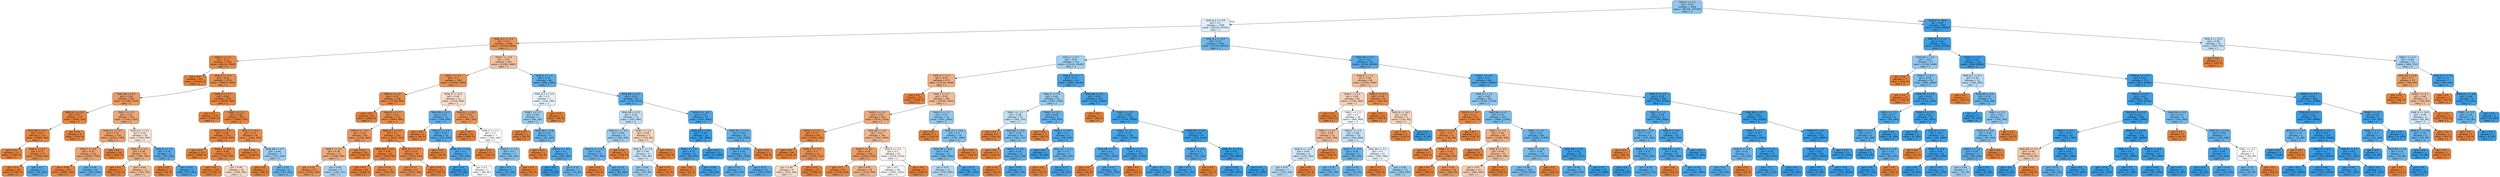 digraph Tree {
node [shape=box, style="filled, rounded", color="black", fontname=helvetica] ;
edge [fontname=helvetica] ;
0 [label="TASK_E <= 2.5\ngini = 0.42\nsamples = 4264\nvalue = [85700, 197760]\nclass = 3", fillcolor="#8fc7f0"] ;
1 [label="TASK_N_S <= 0.9\ngini = 0.5\nsamples = 3399\nvalue = [83200, 99760]\nclass = 3", fillcolor="#deeffb"] ;
0 -> 1 [labeldistance=2.5, labelangle=45, headlabel="True"] ;
2 [label="TASK_N_S <= 0.3\ngini = 0.24\nsamples = 1936\nvalue = [59500, 9840]\nclass = 1", fillcolor="#e9965a"] ;
1 -> 2 ;
3 [label="TASK_E <= 1.5\ngini = 0.11\nsamples = 1481\nvalue = [46220, 2960]\nclass = 1", fillcolor="#e78946"] ;
2 -> 3 ;
4 [label="gini = 0.0\nsamples = 471\nvalue = [15400, 0]\nclass = 1", fillcolor="#e58139"] ;
3 -> 4 ;
5 [label="TASK_R <= -0.5\ngini = 0.16\nsamples = 1010\nvalue = [30820, 2960]\nclass = 1", fillcolor="#e78d4c"] ;
3 -> 5 ;
6 [label="TASK_RN <= 0.7\ngini = 0.28\nsamples = 381\nvalue = [11380, 2320]\nclass = 1", fillcolor="#ea9b61"] ;
5 -> 6 ;
7 [label="TASK_N_L <= 0.1\ngini = 0.07\nsamples = 127\nvalue = [4100, 160]\nclass = 1", fillcolor="#e68641"] ;
6 -> 7 ;
8 [label="TASK_RN <= 0.5\ngini = 0.07\nsamples = 123\nvalue = [3980, 160]\nclass = 1", fillcolor="#e68641"] ;
7 -> 8 ;
9 [label="gini = 0.0\nsamples = 71\nvalue = [2180, 0]\nclass = 1", fillcolor="#e58139"] ;
8 -> 9 ;
10 [label="TASK_F <= 0.7\ngini = 0.15\nsamples = 52\nvalue = [1800, 160]\nclass = 1", fillcolor="#e78c4b"] ;
8 -> 10 ;
11 [label="gini = 0.0\nsamples = 49\nvalue = [1780, 0]\nclass = 1", fillcolor="#e58139"] ;
10 -> 11 ;
12 [label="gini = 0.2\nsamples = 3\nvalue = [20, 160]\nclass = 3", fillcolor="#52a9e8"] ;
10 -> 12 ;
13 [label="gini = 0.0\nsamples = 4\nvalue = [120, 0]\nclass = 1", fillcolor="#e58139"] ;
7 -> 13 ;
14 [label="TASK_I <= 2.5\ngini = 0.35\nsamples = 254\nvalue = [7280, 2160]\nclass = 1", fillcolor="#eda674"] ;
6 -> 14 ;
15 [label="TASK_N_L <= 0.1\ngini = 0.33\nsamples = 234\nvalue = [6780, 1760]\nclass = 1", fillcolor="#eca26c"] ;
14 -> 15 ;
16 [label="TASK_F <= 0.6\ngini = 0.35\nsamples = 216\nvalue = [6180, 1760]\nclass = 1", fillcolor="#eca571"] ;
15 -> 16 ;
17 [label="gini = 0.05\nsamples = 191\nvalue = [5840, 160]\nclass = 1", fillcolor="#e6843e"] ;
16 -> 17 ;
18 [label="gini = 0.29\nsamples = 25\nvalue = [340, 1600]\nclass = 3", fillcolor="#63b2eb"] ;
16 -> 18 ;
19 [label="gini = 0.0\nsamples = 18\nvalue = [600, 0]\nclass = 1", fillcolor="#e58139"] ;
15 -> 19 ;
20 [label="TASK_N_S <= 0.1\ngini = 0.49\nsamples = 20\nvalue = [500, 400]\nclass = 1", fillcolor="#fae6d7"] ;
14 -> 20 ;
21 [label="TASK_D <= 1.5\ngini = 0.38\nsamples = 16\nvalue = [460, 160]\nclass = 1", fillcolor="#eead7e"] ;
20 -> 21 ;
22 [label="gini = 0.0\nsamples = 5\nvalue = [140, 0]\nclass = 1", fillcolor="#e58139"] ;
21 -> 22 ;
23 [label="gini = 0.44\nsamples = 11\nvalue = [320, 160]\nclass = 1", fillcolor="#f2c09c"] ;
21 -> 23 ;
24 [label="TASK_D <= 1.5\ngini = 0.24\nsamples = 4\nvalue = [40, 240]\nclass = 3", fillcolor="#5aade9"] ;
20 -> 24 ;
25 [label="gini = 0.0\nsamples = 1\nvalue = [20, 0]\nclass = 1", fillcolor="#e58139"] ;
24 -> 25 ;
26 [label="gini = 0.14\nsamples = 3\nvalue = [20, 240]\nclass = 3", fillcolor="#49a5e7"] ;
24 -> 26 ;
27 [label="TASK_D <= 1.5\ngini = 0.06\nsamples = 629\nvalue = [19440, 640]\nclass = 1", fillcolor="#e68540"] ;
5 -> 27 ;
28 [label="gini = 0.0\nsamples = 179\nvalue = [5460, 0]\nclass = 1", fillcolor="#e58139"] ;
27 -> 28 ;
29 [label="TASK_I <= 2.5\ngini = 0.08\nsamples = 450\nvalue = [13980, 640]\nclass = 1", fillcolor="#e68742"] ;
27 -> 29 ;
30 [label="TASK_R <= 0.5\ngini = 0.06\nsamples = 372\nvalue = [11620, 400]\nclass = 1", fillcolor="#e68540"] ;
29 -> 30 ;
31 [label="gini = 0.0\nsamples = 117\nvalue = [3840, 0]\nclass = 1", fillcolor="#e58139"] ;
30 -> 31 ;
32 [label="TASK_F <= 0.9\ngini = 0.09\nsamples = 255\nvalue = [7780, 400]\nclass = 1", fillcolor="#e68743"] ;
30 -> 32 ;
33 [label="gini = 0.0\nsamples = 236\nvalue = [7220, 0]\nclass = 1", fillcolor="#e58139"] ;
32 -> 33 ;
34 [label="gini = 0.49\nsamples = 19\nvalue = [560, 400]\nclass = 1", fillcolor="#f8dbc6"] ;
32 -> 34 ;
35 [label="TASK_F <= 0.8\ngini = 0.17\nsamples = 78\nvalue = [2360, 240]\nclass = 1", fillcolor="#e88e4d"] ;
29 -> 35 ;
36 [label="gini = 0.0\nsamples = 71\nvalue = [2240, 0]\nclass = 1", fillcolor="#e58139"] ;
35 -> 36 ;
37 [label="TASK_RN <= 0.7\ngini = 0.44\nsamples = 7\nvalue = [120, 240]\nclass = 3", fillcolor="#9ccef2"] ;
35 -> 37 ;
38 [label="gini = 0.0\nsamples = 1\nvalue = [60, 0]\nclass = 1", fillcolor="#e58139"] ;
37 -> 38 ;
39 [label="gini = 0.32\nsamples = 6\nvalue = [60, 240]\nclass = 3", fillcolor="#6ab6ec"] ;
37 -> 39 ;
40 [label="TASK_F <= 0.9\ngini = 0.45\nsamples = 455\nvalue = [13280, 6880]\nclass = 1", fillcolor="#f2c2a0"] ;
2 -> 40 ;
41 [label="TASK_I <= 2.5\ngini = 0.2\nsamples = 389\nvalue = [12400, 1600]\nclass = 1", fillcolor="#e89153"] ;
40 -> 41 ;
42 [label="TASK_E <= 1.5\ngini = 0.12\nsamples = 348\nvalue = [11300, 800]\nclass = 1", fillcolor="#e78a47"] ;
41 -> 42 ;
43 [label="gini = 0.0\nsamples = 78\nvalue = [2660, 0]\nclass = 1", fillcolor="#e58139"] ;
42 -> 43 ;
44 [label="TASK_D <= 1.5\ngini = 0.16\nsamples = 270\nvalue = [8640, 800]\nclass = 1", fillcolor="#e78d4b"] ;
42 -> 44 ;
45 [label="TASK_R <= -0.5\ngini = 0.26\nsamples = 89\nvalue = [2700, 480]\nclass = 1", fillcolor="#ea975c"] ;
44 -> 45 ;
46 [label="TASK_F <= 0.1\ngini = 0.38\nsamples = 51\nvalue = [1380, 480]\nclass = 1", fillcolor="#eead7e"] ;
45 -> 46 ;
47 [label="gini = 0.21\nsamples = 42\nvalue = [1200, 160]\nclass = 1", fillcolor="#e89253"] ;
46 -> 47 ;
48 [label="gini = 0.46\nsamples = 9\nvalue = [180, 320]\nclass = 3", fillcolor="#a8d4f4"] ;
46 -> 48 ;
49 [label="gini = 0.0\nsamples = 38\nvalue = [1320, 0]\nclass = 1", fillcolor="#e58139"] ;
45 -> 49 ;
50 [label="TASK_N_L <= 0.1\ngini = 0.1\nsamples = 181\nvalue = [5940, 320]\nclass = 1", fillcolor="#e68844"] ;
44 -> 50 ;
51 [label="TASK_RN <= 0.9\ngini = 0.05\nsamples = 92\nvalue = [2920, 80]\nclass = 1", fillcolor="#e6843e"] ;
50 -> 51 ;
52 [label="gini = 0.0\nsamples = 63\nvalue = [1960, 0]\nclass = 1", fillcolor="#e58139"] ;
51 -> 52 ;
53 [label="gini = 0.14\nsamples = 29\nvalue = [960, 80]\nclass = 1", fillcolor="#e78c49"] ;
51 -> 53 ;
54 [label="TASK_N_S <= 0.7\ngini = 0.14\nsamples = 89\nvalue = [3020, 240]\nclass = 1", fillcolor="#e78b49"] ;
50 -> 54 ;
55 [label="gini = 0.17\nsamples = 67\nvalue = [2320, 240]\nclass = 1", fillcolor="#e88e4d"] ;
54 -> 55 ;
56 [label="gini = 0.0\nsamples = 22\nvalue = [700, 0]\nclass = 1", fillcolor="#e58139"] ;
54 -> 56 ;
57 [label="TASK_R <= -0.5\ngini = 0.49\nsamples = 41\nvalue = [1100, 800]\nclass = 1", fillcolor="#f8ddc9"] ;
41 -> 57 ;
58 [label="TASK_RN <= 0.7\ngini = 0.29\nsamples = 12\nvalue = [140, 640]\nclass = 3", fillcolor="#64b2eb"] ;
57 -> 58 ;
59 [label="gini = 0.0\nsamples = 2\nvalue = [40, 0]\nclass = 1", fillcolor="#e58139"] ;
58 -> 59 ;
60 [label="TASK_D <= 1.5\ngini = 0.23\nsamples = 10\nvalue = [100, 640]\nclass = 3", fillcolor="#58ace9"] ;
58 -> 60 ;
61 [label="gini = 0.0\nsamples = 1\nvalue = [20, 0]\nclass = 1", fillcolor="#e58139"] ;
60 -> 61 ;
62 [label="TASK_N_S <= 0.5\ngini = 0.2\nsamples = 9\nvalue = [80, 640]\nclass = 3", fillcolor="#52a9e8"] ;
60 -> 62 ;
63 [label="gini = 0.0\nsamples = 4\nvalue = [0, 560]\nclass = 3", fillcolor="#399de5"] ;
62 -> 63 ;
64 [label="gini = 0.5\nsamples = 5\nvalue = [80, 80]\nclass = 1", fillcolor="#ffffff"] ;
62 -> 64 ;
65 [label="TASK_N_L <= 0.3\ngini = 0.24\nsamples = 29\nvalue = [960, 160]\nclass = 1", fillcolor="#e9965a"] ;
57 -> 65 ;
66 [label="gini = 0.0\nsamples = 22\nvalue = [800, 0]\nclass = 1", fillcolor="#e58139"] ;
65 -> 66 ;
67 [label="TASK_E <= 1.5\ngini = 0.5\nsamples = 7\nvalue = [160, 160]\nclass = 1", fillcolor="#ffffff"] ;
65 -> 67 ;
68 [label="gini = 0.0\nsamples = 3\nvalue = [100, 0]\nclass = 1", fillcolor="#e58139"] ;
67 -> 68 ;
69 [label="TASK_R <= 1.5\ngini = 0.4\nsamples = 4\nvalue = [60, 160]\nclass = 3", fillcolor="#83c2ef"] ;
67 -> 69 ;
70 [label="gini = 0.2\nsamples = 2\nvalue = [20, 160]\nclass = 3", fillcolor="#52a9e8"] ;
69 -> 70 ;
71 [label="gini = 0.0\nsamples = 2\nvalue = [40, 0]\nclass = 1", fillcolor="#e58139"] ;
69 -> 71 ;
72 [label="TASK_D <= 1.5\ngini = 0.24\nsamples = 66\nvalue = [880, 5280]\nclass = 3", fillcolor="#5aade9"] ;
40 -> 72 ;
73 [label="TASK_N_S <= 0.5\ngini = 0.5\nsamples = 7\nvalue = [140, 160]\nclass = 3", fillcolor="#e6f3fc"] ;
72 -> 73 ;
74 [label="TASK_I <= 1.5\ngini = 0.44\nsamples = 5\nvalue = [80, 160]\nclass = 3", fillcolor="#9ccef2"] ;
73 -> 74 ;
75 [label="gini = 0.0\nsamples = 1\nvalue = [40, 0]\nclass = 1", fillcolor="#e58139"] ;
74 -> 75 ;
76 [label="TASK_RN <= 0.8\ngini = 0.32\nsamples = 4\nvalue = [40, 160]\nclass = 3", fillcolor="#6ab6ec"] ;
74 -> 76 ;
77 [label="gini = 0.0\nsamples = 1\nvalue = [20, 0]\nclass = 1", fillcolor="#e58139"] ;
76 -> 77 ;
78 [label="TASK_R <= -0.5\ngini = 0.2\nsamples = 3\nvalue = [20, 160]\nclass = 3", fillcolor="#52a9e8"] ;
76 -> 78 ;
79 [label="gini = 0.0\nsamples = 1\nvalue = [0, 80]\nclass = 3", fillcolor="#399de5"] ;
78 -> 79 ;
80 [label="gini = 0.32\nsamples = 2\nvalue = [20, 80]\nclass = 3", fillcolor="#6ab6ec"] ;
78 -> 80 ;
81 [label="gini = 0.0\nsamples = 2\nvalue = [60, 0]\nclass = 1", fillcolor="#e58139"] ;
73 -> 81 ;
82 [label="TASK_RN <= 0.7\ngini = 0.22\nsamples = 59\nvalue = [740, 5120]\nclass = 3", fillcolor="#56abe9"] ;
72 -> 82 ;
83 [label="TASK_RN <= 0.5\ngini = 0.48\nsamples = 14\nvalue = [320, 480]\nclass = 3", fillcolor="#bddef6"] ;
82 -> 83 ;
84 [label="TASK_N_L <= 0.1\ngini = 0.44\nsamples = 9\nvalue = [200, 400]\nclass = 3", fillcolor="#9ccef2"] ;
83 -> 84 ;
85 [label="TASK_N_S <= 0.5\ngini = 0.32\nsamples = 6\nvalue = [100, 400]\nclass = 3", fillcolor="#6ab6ec"] ;
84 -> 85 ;
86 [label="gini = 0.0\nsamples = 2\nvalue = [40, 0]\nclass = 1", fillcolor="#e58139"] ;
85 -> 86 ;
87 [label="gini = 0.23\nsamples = 4\nvalue = [60, 400]\nclass = 3", fillcolor="#57ace9"] ;
85 -> 87 ;
88 [label="gini = 0.0\nsamples = 3\nvalue = [100, 0]\nclass = 1", fillcolor="#e58139"] ;
84 -> 88 ;
89 [label="TASK_I <= 2.5\ngini = 0.48\nsamples = 5\nvalue = [120, 80]\nclass = 1", fillcolor="#f6d5bd"] ;
83 -> 89 ;
90 [label="TASK_N_S <= 0.5\ngini = 0.49\nsamples = 4\nvalue = [60, 80]\nclass = 3", fillcolor="#cee6f8"] ;
89 -> 90 ;
91 [label="gini = 0.44\nsamples = 3\nvalue = [40, 80]\nclass = 3", fillcolor="#9ccef2"] ;
90 -> 91 ;
92 [label="gini = 0.0\nsamples = 1\nvalue = [20, 0]\nclass = 1", fillcolor="#e58139"] ;
90 -> 92 ;
93 [label="gini = 0.0\nsamples = 1\nvalue = [60, 0]\nclass = 1", fillcolor="#e58139"] ;
89 -> 93 ;
94 [label="TASK_R <= -0.5\ngini = 0.15\nsamples = 45\nvalue = [420, 4640]\nclass = 3", fillcolor="#4ba6e7"] ;
82 -> 94 ;
95 [label="TASK_RN <= 0.9\ngini = 0.04\nsamples = 23\nvalue = [60, 2880]\nclass = 3", fillcolor="#3d9fe6"] ;
94 -> 95 ;
96 [label="TASK_I <= 1.5\ngini = 0.13\nsamples = 8\nvalue = [60, 800]\nclass = 3", fillcolor="#48a4e7"] ;
95 -> 96 ;
97 [label="gini = 0.0\nsamples = 1\nvalue = [20, 0]\nclass = 1", fillcolor="#e58139"] ;
96 -> 97 ;
98 [label="gini = 0.09\nsamples = 7\nvalue = [40, 800]\nclass = 3", fillcolor="#43a2e6"] ;
96 -> 98 ;
99 [label="gini = 0.0\nsamples = 15\nvalue = [0, 2080]\nclass = 3", fillcolor="#399de5"] ;
95 -> 99 ;
100 [label="TASK_N_L <= 0.5\ngini = 0.28\nsamples = 22\nvalue = [360, 1760]\nclass = 3", fillcolor="#61b1ea"] ;
94 -> 100 ;
101 [label="TASK_RN <= 0.9\ngini = 0.24\nsamples = 21\nvalue = [280, 1760]\nclass = 3", fillcolor="#58ade9"] ;
100 -> 101 ;
102 [label="gini = 0.27\nsamples = 5\nvalue = [60, 320]\nclass = 3", fillcolor="#5eafea"] ;
101 -> 102 ;
103 [label="gini = 0.23\nsamples = 16\nvalue = [220, 1440]\nclass = 3", fillcolor="#57ace9"] ;
101 -> 103 ;
104 [label="gini = 0.0\nsamples = 1\nvalue = [80, 0]\nclass = 1", fillcolor="#e58139"] ;
100 -> 104 ;
105 [label="TASK_N_L <= 0.9\ngini = 0.33\nsamples = 1463\nvalue = [23700, 89920]\nclass = 3", fillcolor="#6db7ec"] ;
1 -> 105 ;
106 [label="TASK_F <= 0.7\ngini = 0.45\nsamples = 716\nvalue = [15520, 29280]\nclass = 3", fillcolor="#a2d1f3"] ;
105 -> 106 ;
107 [label="TASK_D <= 1.5\ngini = 0.39\nsamples = 473\nvalue = [13720, 5040]\nclass = 1", fillcolor="#efaf82"] ;
106 -> 107 ;
108 [label="gini = 0.0\nsamples = 93\nvalue = [3180, 0]\nclass = 1", fillcolor="#e58139"] ;
107 -> 108 ;
109 [label="TASK_I <= 2.5\ngini = 0.44\nsamples = 380\nvalue = [10540, 5040]\nclass = 1", fillcolor="#f1bd98"] ;
107 -> 109 ;
110 [label="TASK_E <= 1.5\ngini = 0.37\nsamples = 342\nvalue = [9720, 3200]\nclass = 1", fillcolor="#eeaa7a"] ;
109 -> 110 ;
111 [label="TASK_F <= 0.1\ngini = 0.11\nsamples = 86\nvalue = [2460, 160]\nclass = 1", fillcolor="#e78946"] ;
110 -> 111 ;
112 [label="gini = 0.0\nsamples = 40\nvalue = [1180, 0]\nclass = 1", fillcolor="#e58139"] ;
111 -> 112 ;
113 [label="TASK_R <= -0.5\ngini = 0.2\nsamples = 46\nvalue = [1280, 160]\nclass = 1", fillcolor="#e89152"] ;
111 -> 113 ;
114 [label="gini = 0.49\nsamples = 9\nvalue = [220, 160]\nclass = 1", fillcolor="#f8ddc9"] ;
113 -> 114 ;
115 [label="gini = 0.0\nsamples = 37\nvalue = [1060, 0]\nclass = 1", fillcolor="#e58139"] ;
113 -> 115 ;
116 [label="TASK_RN <= 0.9\ngini = 0.42\nsamples = 256\nvalue = [7260, 3040]\nclass = 1", fillcolor="#f0b68c"] ;
110 -> 116 ;
117 [label="TASK_F <= 0.1\ngini = 0.29\nsamples = 163\nvalue = [5160, 1120]\nclass = 1", fillcolor="#eb9c64"] ;
116 -> 117 ;
118 [label="gini = 0.1\nsamples = 81\nvalue = [2740, 160]\nclass = 1", fillcolor="#e78845"] ;
117 -> 118 ;
119 [label="gini = 0.41\nsamples = 82\nvalue = [2420, 960]\nclass = 1", fillcolor="#efb388"] ;
117 -> 119 ;
120 [label="TASK_R <= 5.5\ngini = 0.5\nsamples = 93\nvalue = [2100, 1920]\nclass = 1", fillcolor="#fdf4ee"] ;
116 -> 120 ;
121 [label="gini = 0.5\nsamples = 84\nvalue = [1820, 1920]\nclass = 3", fillcolor="#f5fafe"] ;
120 -> 121 ;
122 [label="gini = 0.0\nsamples = 9\nvalue = [280, 0]\nclass = 1", fillcolor="#e58139"] ;
120 -> 122 ;
123 [label="TASK_E <= 1.5\ngini = 0.43\nsamples = 38\nvalue = [820, 1840]\nclass = 3", fillcolor="#91c9f1"] ;
109 -> 123 ;
124 [label="gini = 0.0\nsamples = 3\nvalue = [120, 0]\nclass = 1", fillcolor="#e58139"] ;
123 -> 124 ;
125 [label="TASK_R <= 14.0\ngini = 0.4\nsamples = 35\nvalue = [700, 1840]\nclass = 3", fillcolor="#84c2ef"] ;
123 -> 125 ;
126 [label="TASK_RN <= 0.9\ngini = 0.36\nsamples = 31\nvalue = [580, 1840]\nclass = 3", fillcolor="#77bced"] ;
125 -> 126 ;
127 [label="gini = 0.47\nsamples = 21\nvalue = [500, 800]\nclass = 3", fillcolor="#b5daf5"] ;
126 -> 127 ;
128 [label="gini = 0.13\nsamples = 10\nvalue = [80, 1040]\nclass = 3", fillcolor="#48a5e7"] ;
126 -> 128 ;
129 [label="gini = 0.0\nsamples = 4\nvalue = [120, 0]\nclass = 1", fillcolor="#e58139"] ;
125 -> 129 ;
130 [label="TASK_E <= 1.5\ngini = 0.13\nsamples = 243\nvalue = [1800, 24240]\nclass = 3", fillcolor="#48a4e7"] ;
106 -> 130 ;
131 [label="TASK_R <= 0.5\ngini = 0.44\nsamples = 30\nvalue = [640, 1360]\nclass = 3", fillcolor="#96cbf1"] ;
130 -> 131 ;
132 [label="TASK_I <= 1.5\ngini = 0.48\nsamples = 22\nvalue = [500, 720]\nclass = 3", fillcolor="#c2e1f7"] ;
131 -> 132 ;
133 [label="gini = 0.0\nsamples = 8\nvalue = [240, 0]\nclass = 1", fillcolor="#e58139"] ;
132 -> 133 ;
134 [label="TASK_RN <= 0.9\ngini = 0.39\nsamples = 14\nvalue = [260, 720]\nclass = 3", fillcolor="#80c0ee"] ;
132 -> 134 ;
135 [label="gini = 0.0\nsamples = 3\nvalue = [140, 0]\nclass = 1", fillcolor="#e58139"] ;
134 -> 135 ;
136 [label="TASK_F <= 0.9\ngini = 0.24\nsamples = 11\nvalue = [120, 720]\nclass = 3", fillcolor="#5aade9"] ;
134 -> 136 ;
137 [label="gini = 0.0\nsamples = 2\nvalue = [40, 0]\nclass = 1", fillcolor="#e58139"] ;
136 -> 137 ;
138 [label="gini = 0.18\nsamples = 9\nvalue = [80, 720]\nclass = 3", fillcolor="#4fa8e8"] ;
136 -> 138 ;
139 [label="TASK_I <= 1.5\ngini = 0.29\nsamples = 8\nvalue = [140, 640]\nclass = 3", fillcolor="#64b2eb"] ;
131 -> 139 ;
140 [label="gini = 0.0\nsamples = 2\nvalue = [60, 0]\nclass = 1", fillcolor="#e58139"] ;
139 -> 140 ;
141 [label="TASK_F <= 0.9\ngini = 0.2\nsamples = 6\nvalue = [80, 640]\nclass = 3", fillcolor="#52a9e8"] ;
139 -> 141 ;
142 [label="gini = 0.0\nsamples = 1\nvalue = [0, 320]\nclass = 3", fillcolor="#399de5"] ;
141 -> 142 ;
143 [label="TASK_N_L <= 0.1\ngini = 0.32\nsamples = 5\nvalue = [80, 320]\nclass = 3", fillcolor="#6ab6ec"] ;
141 -> 143 ;
144 [label="gini = 0.0\nsamples = 1\nvalue = [60, 0]\nclass = 1", fillcolor="#e58139"] ;
143 -> 144 ;
145 [label="gini = 0.11\nsamples = 4\nvalue = [20, 320]\nclass = 3", fillcolor="#45a3e7"] ;
143 -> 145 ;
146 [label="TASK_RN <= 0.1\ngini = 0.09\nsamples = 213\nvalue = [1160, 22880]\nclass = 3", fillcolor="#43a2e6"] ;
130 -> 146 ;
147 [label="gini = 0.0\nsamples = 3\nvalue = [60, 0]\nclass = 1", fillcolor="#e58139"] ;
146 -> 147 ;
148 [label="TASK_I <= 2.5\ngini = 0.09\nsamples = 210\nvalue = [1100, 22880]\nclass = 3", fillcolor="#43a2e6"] ;
146 -> 148 ;
149 [label="TASK_I <= 1.5\ngini = 0.13\nsamples = 136\nvalue = [1000, 13760]\nclass = 3", fillcolor="#47a4e7"] ;
148 -> 149 ;
150 [label="TASK_RN <= 0.7\ngini = 0.2\nsamples = 31\nvalue = [320, 2560]\nclass = 3", fillcolor="#52a9e8"] ;
149 -> 150 ;
151 [label="gini = 0.0\nsamples = 3\nvalue = [60, 0]\nclass = 1", fillcolor="#e58139"] ;
150 -> 151 ;
152 [label="gini = 0.17\nsamples = 28\nvalue = [260, 2560]\nclass = 3", fillcolor="#4da7e8"] ;
150 -> 152 ;
153 [label="TASK_D <= 1.5\ngini = 0.11\nsamples = 105\nvalue = [680, 11200]\nclass = 3", fillcolor="#45a3e7"] ;
149 -> 153 ;
154 [label="gini = 0.0\nsamples = 2\nvalue = [40, 0]\nclass = 1", fillcolor="#e58139"] ;
153 -> 154 ;
155 [label="gini = 0.1\nsamples = 103\nvalue = [640, 11200]\nclass = 3", fillcolor="#44a3e6"] ;
153 -> 155 ;
156 [label="TASK_RN <= 0.3\ngini = 0.02\nsamples = 74\nvalue = [100, 9120]\nclass = 3", fillcolor="#3b9ee5"] ;
148 -> 156 ;
157 [label="TASK_D <= 2.5\ngini = 0.2\nsamples = 3\nvalue = [40, 320]\nclass = 3", fillcolor="#52a9e8"] ;
156 -> 157 ;
158 [label="gini = 0.11\nsamples = 2\nvalue = [20, 320]\nclass = 3", fillcolor="#45a3e7"] ;
157 -> 158 ;
159 [label="gini = 0.0\nsamples = 1\nvalue = [20, 0]\nclass = 1", fillcolor="#e58139"] ;
157 -> 159 ;
160 [label="TASK_N_L <= 0.3\ngini = 0.01\nsamples = 71\nvalue = [60, 8800]\nclass = 3", fillcolor="#3a9ee5"] ;
156 -> 160 ;
161 [label="gini = 0.04\nsamples = 26\nvalue = [60, 2960]\nclass = 3", fillcolor="#3d9fe6"] ;
160 -> 161 ;
162 [label="gini = 0.0\nsamples = 45\nvalue = [0, 5840]\nclass = 3", fillcolor="#399de5"] ;
160 -> 162 ;
163 [label="TASK_RN <= 0.5\ngini = 0.21\nsamples = 747\nvalue = [8180, 60640]\nclass = 3", fillcolor="#54aae9"] ;
105 -> 163 ;
164 [label="TASK_R <= 1.5\ngini = 0.44\nsamples = 84\nvalue = [2160, 1040]\nclass = 1", fillcolor="#f2be98"] ;
163 -> 164 ;
165 [label="TASK_F <= 0.1\ngini = 0.48\nsamples = 60\nvalue = [1500, 960]\nclass = 1", fillcolor="#f6d2b8"] ;
164 -> 165 ;
166 [label="gini = 0.0\nsamples = 20\nvalue = [600, 0]\nclass = 1", fillcolor="#e58139"] ;
165 -> 166 ;
167 [label="TASK_I <= 1.5\ngini = 0.5\nsamples = 40\nvalue = [900, 960]\nclass = 3", fillcolor="#f3f9fd"] ;
165 -> 167 ;
168 [label="TASK_F <= 0.3\ngini = 0.44\nsamples = 14\nvalue = [340, 160]\nclass = 1", fillcolor="#f1bc96"] ;
167 -> 168 ;
169 [label="TASK_R <= -0.5\ngini = 0.49\nsamples = 6\nvalue = [120, 160]\nclass = 3", fillcolor="#cee6f8"] ;
168 -> 169 ;
170 [label="gini = 0.47\nsamples = 5\nvalue = [100, 160]\nclass = 3", fillcolor="#b5daf5"] ;
169 -> 170 ;
171 [label="gini = 0.0\nsamples = 1\nvalue = [20, 0]\nclass = 1", fillcolor="#e58139"] ;
169 -> 171 ;
172 [label="gini = 0.0\nsamples = 8\nvalue = [220, 0]\nclass = 1", fillcolor="#e58139"] ;
168 -> 172 ;
173 [label="TASK_E <= 1.5\ngini = 0.48\nsamples = 26\nvalue = [560, 800]\nclass = 3", fillcolor="#c4e2f7"] ;
167 -> 173 ;
174 [label="TASK_R <= -0.5\ngini = 0.32\nsamples = 5\nvalue = [60, 240]\nclass = 3", fillcolor="#6ab6ec"] ;
173 -> 174 ;
175 [label="gini = 0.32\nsamples = 3\nvalue = [40, 160]\nclass = 3", fillcolor="#6ab6ec"] ;
174 -> 175 ;
176 [label="gini = 0.32\nsamples = 2\nvalue = [20, 80]\nclass = 3", fillcolor="#6ab6ec"] ;
174 -> 176 ;
177 [label="TASK_RN <= 0.1\ngini = 0.5\nsamples = 21\nvalue = [500, 560]\nclass = 3", fillcolor="#eaf4fc"] ;
173 -> 177 ;
178 [label="gini = 0.0\nsamples = 7\nvalue = [220, 0]\nclass = 1", fillcolor="#e58139"] ;
177 -> 178 ;
179 [label="gini = 0.44\nsamples = 14\nvalue = [280, 560]\nclass = 3", fillcolor="#9ccef2"] ;
177 -> 179 ;
180 [label="TASK_F <= 0.7\ngini = 0.19\nsamples = 24\nvalue = [660, 80]\nclass = 1", fillcolor="#e89051"] ;
164 -> 180 ;
181 [label="gini = 0.0\nsamples = 19\nvalue = [540, 0]\nclass = 1", fillcolor="#e58139"] ;
180 -> 181 ;
182 [label="TASK_R <= 14.5\ngini = 0.48\nsamples = 5\nvalue = [120, 80]\nclass = 1", fillcolor="#f6d5bd"] ;
180 -> 182 ;
183 [label="gini = 0.0\nsamples = 4\nvalue = [120, 0]\nclass = 1", fillcolor="#e58139"] ;
182 -> 183 ;
184 [label="gini = 0.0\nsamples = 1\nvalue = [0, 80]\nclass = 3", fillcolor="#399de5"] ;
182 -> 184 ;
185 [label="TASK_F <= 0.9\ngini = 0.17\nsamples = 663\nvalue = [6020, 59600]\nclass = 3", fillcolor="#4da7e8"] ;
163 -> 185 ;
186 [label="TASK_D <= 1.5\ngini = 0.42\nsamples = 267\nvalue = [5240, 12240]\nclass = 3", fillcolor="#8ec7f0"] ;
185 -> 186 ;
187 [label="TASK_R <= -0.5\ngini = 0.11\nsamples = 44\nvalue = [1300, 80]\nclass = 1", fillcolor="#e78945"] ;
186 -> 187 ;
188 [label="TASK_E <= 1.5\ngini = 0.17\nsamples = 27\nvalue = [780, 80]\nclass = 1", fillcolor="#e88e4d"] ;
187 -> 188 ;
189 [label="gini = 0.0\nsamples = 2\nvalue = [100, 0]\nclass = 1", fillcolor="#e58139"] ;
188 -> 189 ;
190 [label="TASK_I <= 1.5\ngini = 0.19\nsamples = 25\nvalue = [680, 80]\nclass = 1", fillcolor="#e89050"] ;
188 -> 190 ;
191 [label="gini = 0.0\nsamples = 7\nvalue = [200, 0]\nclass = 1", fillcolor="#e58139"] ;
190 -> 191 ;
192 [label="gini = 0.24\nsamples = 18\nvalue = [480, 80]\nclass = 1", fillcolor="#e9965a"] ;
190 -> 192 ;
193 [label="gini = 0.0\nsamples = 17\nvalue = [520, 0]\nclass = 1", fillcolor="#e58139"] ;
187 -> 193 ;
194 [label="TASK_RN <= 0.7\ngini = 0.37\nsamples = 223\nvalue = [3940, 12160]\nclass = 3", fillcolor="#79bded"] ;
186 -> 194 ;
195 [label="TASK_I <= 1.5\ngini = 0.39\nsamples = 42\nvalue = [1080, 400]\nclass = 1", fillcolor="#efb082"] ;
194 -> 195 ;
196 [label="gini = 0.0\nsamples = 9\nvalue = [240, 0]\nclass = 1", fillcolor="#e58139"] ;
195 -> 196 ;
197 [label="TASK_R <= 3.5\ngini = 0.44\nsamples = 33\nvalue = [840, 400]\nclass = 1", fillcolor="#f1bd97"] ;
195 -> 197 ;
198 [label="gini = 0.47\nsamples = 25\nvalue = [660, 400]\nclass = 1", fillcolor="#f5cdb1"] ;
197 -> 198 ;
199 [label="gini = 0.0\nsamples = 8\nvalue = [180, 0]\nclass = 1", fillcolor="#e58139"] ;
197 -> 199 ;
200 [label="TASK_I <= 2.5\ngini = 0.31\nsamples = 181\nvalue = [2860, 11760]\nclass = 3", fillcolor="#69b5eb"] ;
194 -> 200 ;
201 [label="TASK_F <= 0.6\ngini = 0.38\nsamples = 153\nvalue = [2760, 8240]\nclass = 3", fillcolor="#7bbeee"] ;
200 -> 201 ;
202 [label="gini = 0.36\nsamples = 148\nvalue = [2560, 8240]\nclass = 3", fillcolor="#77bbed"] ;
201 -> 202 ;
203 [label="gini = 0.0\nsamples = 5\nvalue = [200, 0]\nclass = 1", fillcolor="#e58139"] ;
201 -> 203 ;
204 [label="TASK_RN <= 0.9\ngini = 0.05\nsamples = 28\nvalue = [100, 3520]\nclass = 3", fillcolor="#3fa0e6"] ;
200 -> 204 ;
205 [label="gini = 0.26\nsamples = 8\nvalue = [100, 560]\nclass = 3", fillcolor="#5caeea"] ;
204 -> 205 ;
206 [label="gini = 0.0\nsamples = 20\nvalue = [0, 2960]\nclass = 3", fillcolor="#399de5"] ;
204 -> 206 ;
207 [label="TASK_E <= 1.5\ngini = 0.03\nsamples = 396\nvalue = [780, 47360]\nclass = 3", fillcolor="#3c9fe5"] ;
185 -> 207 ;
208 [label="TASK_I <= 1.5\ngini = 0.19\nsamples = 41\nvalue = [480, 4080]\nclass = 3", fillcolor="#50a9e8"] ;
207 -> 208 ;
209 [label="TASK_RN <= 0.9\ngini = 0.32\nsamples = 8\nvalue = [200, 800]\nclass = 3", fillcolor="#6ab6ec"] ;
208 -> 209 ;
210 [label="gini = 0.0\nsamples = 1\nvalue = [80, 0]\nclass = 1", fillcolor="#e58139"] ;
209 -> 210 ;
211 [label="TASK_R <= -0.5\ngini = 0.23\nsamples = 7\nvalue = [120, 800]\nclass = 3", fillcolor="#57ace9"] ;
209 -> 211 ;
212 [label="gini = 0.0\nsamples = 1\nvalue = [0, 80]\nclass = 3", fillcolor="#399de5"] ;
211 -> 212 ;
213 [label="gini = 0.24\nsamples = 6\nvalue = [120, 720]\nclass = 3", fillcolor="#5aade9"] ;
211 -> 213 ;
214 [label="TASK_R <= 4.0\ngini = 0.14\nsamples = 33\nvalue = [280, 3280]\nclass = 3", fillcolor="#4aa5e7"] ;
208 -> 214 ;
215 [label="TASK_RN <= 0.7\ngini = 0.16\nsamples = 30\nvalue = [280, 2880]\nclass = 3", fillcolor="#4ca7e8"] ;
214 -> 215 ;
216 [label="gini = 0.0\nsamples = 2\nvalue = [40, 0]\nclass = 1", fillcolor="#e58139"] ;
215 -> 216 ;
217 [label="gini = 0.14\nsamples = 28\nvalue = [240, 2880]\nclass = 3", fillcolor="#49a5e7"] ;
215 -> 217 ;
218 [label="gini = 0.0\nsamples = 3\nvalue = [0, 400]\nclass = 3", fillcolor="#399de5"] ;
214 -> 218 ;
219 [label="TASK_RN <= 0.7\ngini = 0.01\nsamples = 355\nvalue = [300, 43280]\nclass = 3", fillcolor="#3a9ee5"] ;
207 -> 219 ;
220 [label="TASK_I <= 1.5\ngini = 0.07\nsamples = 23\nvalue = [100, 2480]\nclass = 3", fillcolor="#41a1e6"] ;
219 -> 220 ;
221 [label="TASK_R <= 5.5\ngini = 0.32\nsamples = 3\nvalue = [40, 160]\nclass = 3", fillcolor="#6ab6ec"] ;
220 -> 221 ;
222 [label="gini = 0.2\nsamples = 2\nvalue = [20, 160]\nclass = 3", fillcolor="#52a9e8"] ;
221 -> 222 ;
223 [label="gini = 0.0\nsamples = 1\nvalue = [20, 0]\nclass = 1", fillcolor="#e58139"] ;
221 -> 223 ;
224 [label="TASK_I <= 2.5\ngini = 0.05\nsamples = 20\nvalue = [60, 2320]\nclass = 3", fillcolor="#3ea0e6"] ;
220 -> 224 ;
225 [label="gini = 0.1\nsamples = 11\nvalue = [60, 1120]\nclass = 3", fillcolor="#44a2e6"] ;
224 -> 225 ;
226 [label="gini = 0.0\nsamples = 9\nvalue = [0, 1200]\nclass = 3", fillcolor="#399de5"] ;
224 -> 226 ;
227 [label="TASK_D <= 2.5\ngini = 0.01\nsamples = 332\nvalue = [200, 40800]\nclass = 3", fillcolor="#3a9de5"] ;
219 -> 227 ;
228 [label="TASK_D <= 1.5\ngini = 0.01\nsamples = 321\nvalue = [200, 39280]\nclass = 3", fillcolor="#3a9de5"] ;
227 -> 228 ;
229 [label="gini = 0.0\nsamples = 8\nvalue = [0, 960]\nclass = 3", fillcolor="#399de5"] ;
228 -> 229 ;
230 [label="gini = 0.01\nsamples = 313\nvalue = [200, 38320]\nclass = 3", fillcolor="#3a9ee5"] ;
228 -> 230 ;
231 [label="gini = 0.0\nsamples = 11\nvalue = [0, 1520]\nclass = 3", fillcolor="#399de5"] ;
227 -> 231 ;
232 [label="TASK_R <= 18.0\ngini = 0.05\nsamples = 865\nvalue = [2500, 98000]\nclass = 3", fillcolor="#3ea0e6"] ;
0 -> 232 [labeldistance=2.5, labelangle=-45, headlabel="False"] ;
233 [label="TASK_N_S <= 0.1\ngini = 0.04\nsamples = 840\nvalue = [2000, 97280]\nclass = 3", fillcolor="#3d9fe6"] ;
232 -> 233 ;
234 [label="TASK_RN <= 0.5\ngini = 0.43\nsamples = 57\nvalue = [1100, 2480]\nclass = 3", fillcolor="#91c8f1"] ;
233 -> 234 ;
235 [label="gini = 0.0\nsamples = 7\nvalue = [220, 0]\nclass = 1", fillcolor="#e58139"] ;
234 -> 235 ;
236 [label="TASK_F <= 0.7\ngini = 0.39\nsamples = 50\nvalue = [880, 2480]\nclass = 3", fillcolor="#7fc0ee"] ;
234 -> 236 ;
237 [label="gini = 0.0\nsamples = 23\nvalue = [760, 0]\nclass = 1", fillcolor="#e58139"] ;
236 -> 237 ;
238 [label="TASK_RN <= 0.9\ngini = 0.09\nsamples = 27\nvalue = [120, 2480]\nclass = 3", fillcolor="#43a2e6"] ;
236 -> 238 ;
239 [label="TASK_I <= 2.5\ngini = 0.17\nsamples = 8\nvalue = [60, 560]\nclass = 3", fillcolor="#4ea8e8"] ;
238 -> 239 ;
240 [label="TASK_I <= 1.5\ngini = 0.23\nsamples = 6\nvalue = [60, 400]\nclass = 3", fillcolor="#57ace9"] ;
239 -> 240 ;
241 [label="gini = 0.0\nsamples = 1\nvalue = [0, 80]\nclass = 3", fillcolor="#399de5"] ;
240 -> 241 ;
242 [label="TASK_R <= 3.0\ngini = 0.27\nsamples = 5\nvalue = [60, 320]\nclass = 3", fillcolor="#5eafea"] ;
240 -> 242 ;
243 [label="gini = 0.0\nsamples = 4\nvalue = [0, 320]\nclass = 3", fillcolor="#399de5"] ;
242 -> 243 ;
244 [label="gini = 0.0\nsamples = 1\nvalue = [60, 0]\nclass = 1", fillcolor="#e58139"] ;
242 -> 244 ;
245 [label="gini = 0.0\nsamples = 2\nvalue = [0, 160]\nclass = 3", fillcolor="#399de5"] ;
239 -> 245 ;
246 [label="TASK_R <= -0.5\ngini = 0.06\nsamples = 19\nvalue = [60, 1920]\nclass = 3", fillcolor="#3fa0e6"] ;
238 -> 246 ;
247 [label="gini = 0.0\nsamples = 2\nvalue = [0, 240]\nclass = 3", fillcolor="#399de5"] ;
246 -> 247 ;
248 [label="TASK_D <= 1.5\ngini = 0.07\nsamples = 17\nvalue = [60, 1680]\nclass = 3", fillcolor="#40a0e6"] ;
246 -> 248 ;
249 [label="gini = 0.0\nsamples = 1\nvalue = [20, 0]\nclass = 1", fillcolor="#e58139"] ;
248 -> 249 ;
250 [label="TASK_I <= 1.5\ngini = 0.05\nsamples = 16\nvalue = [40, 1680]\nclass = 3", fillcolor="#3e9fe6"] ;
248 -> 250 ;
251 [label="gini = 0.0\nsamples = 5\nvalue = [0, 560]\nclass = 3", fillcolor="#399de5"] ;
250 -> 251 ;
252 [label="gini = 0.07\nsamples = 11\nvalue = [40, 1120]\nclass = 3", fillcolor="#40a0e6"] ;
250 -> 252 ;
253 [label="TASK_D <= 1.5\ngini = 0.02\nsamples = 783\nvalue = [900, 94800]\nclass = 3", fillcolor="#3b9ee5"] ;
233 -> 253 ;
254 [label="TASK_N_L <= 0.7\ngini = 0.48\nsamples = 12\nvalue = [260, 400]\nclass = 3", fillcolor="#baddf6"] ;
253 -> 254 ;
255 [label="gini = 0.0\nsamples = 6\nvalue = [160, 0]\nclass = 1", fillcolor="#e58139"] ;
254 -> 255 ;
256 [label="TASK_RN <= 0.9\ngini = 0.32\nsamples = 6\nvalue = [100, 400]\nclass = 3", fillcolor="#6ab6ec"] ;
254 -> 256 ;
257 [label="gini = 0.0\nsamples = 1\nvalue = [0, 160]\nclass = 3", fillcolor="#399de5"] ;
256 -> 257 ;
258 [label="TASK_I <= 2.5\ngini = 0.42\nsamples = 5\nvalue = [100, 240]\nclass = 3", fillcolor="#8bc6f0"] ;
256 -> 258 ;
259 [label="TASK_R <= 4.5\ngini = 0.38\nsamples = 4\nvalue = [80, 240]\nclass = 3", fillcolor="#7bbeee"] ;
258 -> 259 ;
260 [label="TASK_R <= 2.0\ngini = 0.24\nsamples = 3\nvalue = [40, 240]\nclass = 3", fillcolor="#5aade9"] ;
259 -> 260 ;
261 [label="gini = 0.44\nsamples = 2\nvalue = [40, 80]\nclass = 3", fillcolor="#9ccef2"] ;
260 -> 261 ;
262 [label="gini = 0.0\nsamples = 1\nvalue = [0, 160]\nclass = 3", fillcolor="#399de5"] ;
260 -> 262 ;
263 [label="gini = 0.0\nsamples = 1\nvalue = [40, 0]\nclass = 1", fillcolor="#e58139"] ;
259 -> 263 ;
264 [label="gini = 0.0\nsamples = 1\nvalue = [20, 0]\nclass = 1", fillcolor="#e58139"] ;
258 -> 264 ;
265 [label="TASK_N_L <= 0.5\ngini = 0.01\nsamples = 771\nvalue = [640, 94400]\nclass = 3", fillcolor="#3a9ee5"] ;
253 -> 265 ;
266 [label="TASK_R <= 6.0\ngini = 0.03\nsamples = 208\nvalue = [420, 24320]\nclass = 3", fillcolor="#3c9fe5"] ;
265 -> 266 ;
267 [label="TASK_N_S <= 0.9\ngini = 0.02\nsamples = 199\nvalue = [280, 23840]\nclass = 3", fillcolor="#3b9ee5"] ;
266 -> 267 ;
268 [label="TASK_F <= 0.1\ngini = 0.05\nsamples = 63\nvalue = [200, 7360]\nclass = 3", fillcolor="#3ea0e6"] ;
267 -> 268 ;
269 [label="TASK_RN <= 0.7\ngini = 0.46\nsamples = 6\nvalue = [140, 80]\nclass = 1", fillcolor="#f4c9aa"] ;
268 -> 269 ;
270 [label="gini = 0.0\nsamples = 1\nvalue = [0, 80]\nclass = 3", fillcolor="#399de5"] ;
269 -> 270 ;
271 [label="gini = 0.0\nsamples = 5\nvalue = [140, 0]\nclass = 1", fillcolor="#e58139"] ;
269 -> 271 ;
272 [label="TASK_F <= 0.3\ngini = 0.02\nsamples = 57\nvalue = [60, 7280]\nclass = 3", fillcolor="#3b9ee5"] ;
268 -> 272 ;
273 [label="gini = 0.27\nsamples = 4\nvalue = [60, 320]\nclass = 3", fillcolor="#5eafea"] ;
272 -> 273 ;
274 [label="gini = 0.0\nsamples = 53\nvalue = [0, 6960]\nclass = 3", fillcolor="#399de5"] ;
272 -> 274 ;
275 [label="TASK_N_L <= 0.3\ngini = 0.01\nsamples = 136\nvalue = [80, 16480]\nclass = 3", fillcolor="#3a9de5"] ;
267 -> 275 ;
276 [label="TASK_I <= 1.5\ngini = 0.0\nsamples = 89\nvalue = [20, 10800]\nclass = 3", fillcolor="#399de5"] ;
275 -> 276 ;
277 [label="gini = 0.01\nsamples = 26\nvalue = [20, 3200]\nclass = 3", fillcolor="#3a9ee5"] ;
276 -> 277 ;
278 [label="gini = 0.0\nsamples = 63\nvalue = [0, 7600]\nclass = 3", fillcolor="#399de5"] ;
276 -> 278 ;
279 [label="TASK_D <= 2.5\ngini = 0.02\nsamples = 47\nvalue = [60, 5680]\nclass = 3", fillcolor="#3b9ee5"] ;
275 -> 279 ;
280 [label="gini = 0.02\nsamples = 43\nvalue = [60, 5280]\nclass = 3", fillcolor="#3b9ee5"] ;
279 -> 280 ;
281 [label="gini = 0.0\nsamples = 4\nvalue = [0, 400]\nclass = 3", fillcolor="#399de5"] ;
279 -> 281 ;
282 [label="TASK_RN <= 0.9\ngini = 0.35\nsamples = 9\nvalue = [140, 480]\nclass = 3", fillcolor="#73baed"] ;
266 -> 282 ;
283 [label="gini = 0.0\nsamples = 2\nvalue = [40, 0]\nclass = 1", fillcolor="#e58139"] ;
282 -> 283 ;
284 [label="TASK_N_L <= 0.3\ngini = 0.29\nsamples = 7\nvalue = [100, 480]\nclass = 3", fillcolor="#62b1ea"] ;
282 -> 284 ;
285 [label="TASK_I <= 2.5\ngini = 0.09\nsamples = 4\nvalue = [20, 400]\nclass = 3", fillcolor="#43a2e6"] ;
284 -> 285 ;
286 [label="gini = 0.0\nsamples = 1\nvalue = [0, 160]\nclass = 3", fillcolor="#399de5"] ;
285 -> 286 ;
287 [label="gini = 0.14\nsamples = 3\nvalue = [20, 240]\nclass = 3", fillcolor="#49a5e7"] ;
285 -> 287 ;
288 [label="TASK_I <= 2.5\ngini = 0.5\nsamples = 3\nvalue = [80, 80]\nclass = 1", fillcolor="#ffffff"] ;
284 -> 288 ;
289 [label="gini = 0.32\nsamples = 2\nvalue = [20, 80]\nclass = 3", fillcolor="#6ab6ec"] ;
288 -> 289 ;
290 [label="gini = 0.0\nsamples = 1\nvalue = [60, 0]\nclass = 1", fillcolor="#e58139"] ;
288 -> 290 ;
291 [label="TASK_R <= 7.5\ngini = 0.01\nsamples = 563\nvalue = [220, 70080]\nclass = 3", fillcolor="#3a9de5"] ;
265 -> 291 ;
292 [label="TASK_N_S <= 0.9\ngini = 0.01\nsamples = 557\nvalue = [200, 69680]\nclass = 3", fillcolor="#3a9de5"] ;
291 -> 292 ;
293 [label="TASK_N_S <= 0.7\ngini = 0.32\nsamples = 2\nvalue = [20, 80]\nclass = 3", fillcolor="#6ab6ec"] ;
292 -> 293 ;
294 [label="gini = 0.0\nsamples = 1\nvalue = [0, 80]\nclass = 3", fillcolor="#399de5"] ;
293 -> 294 ;
295 [label="gini = 0.0\nsamples = 1\nvalue = [20, 0]\nclass = 1", fillcolor="#e58139"] ;
293 -> 295 ;
296 [label="TASK_R <= 3.5\ngini = 0.01\nsamples = 555\nvalue = [180, 69600]\nclass = 3", fillcolor="#3a9de5"] ;
292 -> 296 ;
297 [label="TASK_R <= -0.5\ngini = 0.0\nsamples = 529\nvalue = [140, 66560]\nclass = 3", fillcolor="#399de5"] ;
296 -> 297 ;
298 [label="gini = 0.0\nsamples = 173\nvalue = [20, 22800]\nclass = 3", fillcolor="#399de5"] ;
297 -> 298 ;
299 [label="gini = 0.01\nsamples = 356\nvalue = [120, 43760]\nclass = 3", fillcolor="#3a9de5"] ;
297 -> 299 ;
300 [label="TASK_R <= 5.5\ngini = 0.03\nsamples = 26\nvalue = [40, 3040]\nclass = 3", fillcolor="#3c9ee5"] ;
296 -> 300 ;
301 [label="gini = 0.05\nsamples = 18\nvalue = [40, 1600]\nclass = 3", fillcolor="#3e9fe6"] ;
300 -> 301 ;
302 [label="gini = 0.0\nsamples = 8\nvalue = [0, 1440]\nclass = 3", fillcolor="#399de5"] ;
300 -> 302 ;
303 [label="TASK_F <= 0.7\ngini = 0.09\nsamples = 6\nvalue = [20, 400]\nclass = 3", fillcolor="#43a2e6"] ;
291 -> 303 ;
304 [label="TASK_I <= 1.5\ngini = 0.2\nsamples = 3\nvalue = [20, 160]\nclass = 3", fillcolor="#52a9e8"] ;
303 -> 304 ;
305 [label="gini = 0.0\nsamples = 1\nvalue = [0, 80]\nclass = 3", fillcolor="#399de5"] ;
304 -> 305 ;
306 [label="TASK_RN <= 0.5\ngini = 0.32\nsamples = 2\nvalue = [20, 80]\nclass = 3", fillcolor="#6ab6ec"] ;
304 -> 306 ;
307 [label="gini = 0.0\nsamples = 1\nvalue = [20, 0]\nclass = 1", fillcolor="#e58139"] ;
306 -> 307 ;
308 [label="gini = 0.0\nsamples = 1\nvalue = [0, 80]\nclass = 3", fillcolor="#399de5"] ;
306 -> 308 ;
309 [label="gini = 0.0\nsamples = 3\nvalue = [0, 240]\nclass = 3", fillcolor="#399de5"] ;
303 -> 309 ;
310 [label="TASK_R <= 23.5\ngini = 0.48\nsamples = 25\nvalue = [500, 720]\nclass = 3", fillcolor="#c2e1f7"] ;
232 -> 310 ;
311 [label="gini = 0.0\nsamples = 3\nvalue = [100, 0]\nclass = 1", fillcolor="#e58139"] ;
310 -> 311 ;
312 [label="TASK_F <= 0.3\ngini = 0.46\nsamples = 22\nvalue = [400, 720]\nclass = 3", fillcolor="#a7d3f3"] ;
310 -> 312 ;
313 [label="TASK_RN <= 0.9\ngini = 0.3\nsamples = 15\nvalue = [360, 80]\nclass = 1", fillcolor="#eb9d65"] ;
312 -> 313 ;
314 [label="gini = 0.0\nsamples = 7\nvalue = [200, 0]\nclass = 1", fillcolor="#e58139"] ;
313 -> 314 ;
315 [label="TASK_F <= 0.1\ngini = 0.44\nsamples = 8\nvalue = [160, 80]\nclass = 1", fillcolor="#f2c09c"] ;
313 -> 315 ;
316 [label="TASK_R <= 34.0\ngini = 0.49\nsamples = 4\nvalue = [60, 80]\nclass = 3", fillcolor="#cee6f8"] ;
315 -> 316 ;
317 [label="TASK_N_L <= 0.9\ngini = 0.32\nsamples = 2\nvalue = [20, 80]\nclass = 3", fillcolor="#6ab6ec"] ;
316 -> 317 ;
318 [label="gini = 0.0\nsamples = 1\nvalue = [0, 80]\nclass = 3", fillcolor="#399de5"] ;
317 -> 318 ;
319 [label="gini = 0.0\nsamples = 1\nvalue = [20, 0]\nclass = 1", fillcolor="#e58139"] ;
317 -> 319 ;
320 [label="gini = 0.0\nsamples = 2\nvalue = [40, 0]\nclass = 1", fillcolor="#e58139"] ;
316 -> 320 ;
321 [label="gini = 0.0\nsamples = 4\nvalue = [100, 0]\nclass = 1", fillcolor="#e58139"] ;
315 -> 321 ;
322 [label="TASK_N_S <= 0.6\ngini = 0.11\nsamples = 7\nvalue = [40, 640]\nclass = 3", fillcolor="#45a3e7"] ;
312 -> 322 ;
323 [label="gini = 0.0\nsamples = 1\nvalue = [20, 0]\nclass = 1", fillcolor="#e58139"] ;
322 -> 323 ;
324 [label="TASK_N_L <= 0.8\ngini = 0.06\nsamples = 6\nvalue = [20, 640]\nclass = 3", fillcolor="#3fa0e6"] ;
322 -> 324 ;
325 [label="TASK_I <= 1.5\ngini = 0.32\nsamples = 2\nvalue = [20, 80]\nclass = 3", fillcolor="#6ab6ec"] ;
324 -> 325 ;
326 [label="gini = 0.0\nsamples = 1\nvalue = [20, 0]\nclass = 1", fillcolor="#e58139"] ;
325 -> 326 ;
327 [label="gini = 0.0\nsamples = 1\nvalue = [0, 80]\nclass = 3", fillcolor="#399de5"] ;
325 -> 327 ;
328 [label="gini = 0.0\nsamples = 4\nvalue = [0, 560]\nclass = 3", fillcolor="#399de5"] ;
324 -> 328 ;
}